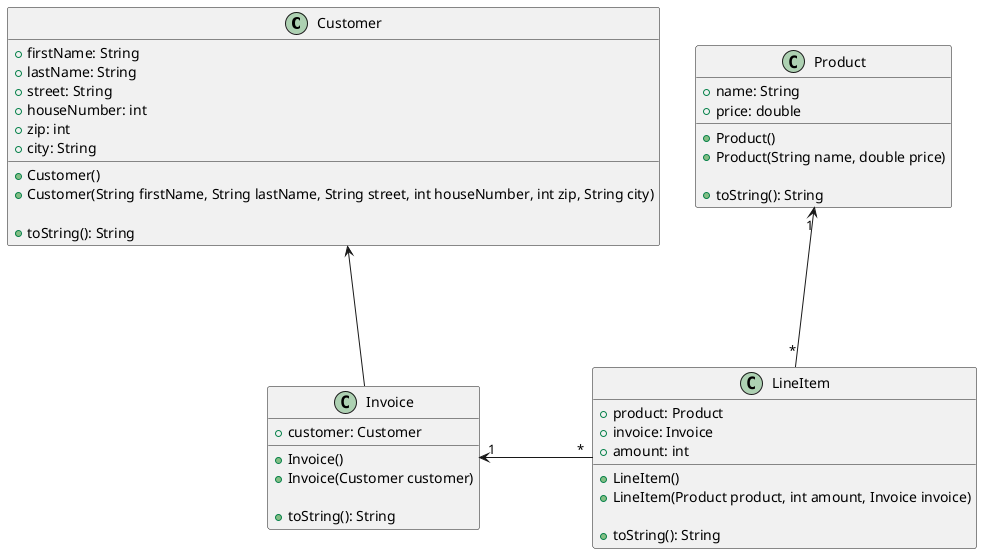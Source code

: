 @startuml

class Customer {
  + firstName: String
  + lastName: String
  + street: String
  + houseNumber: int
  + zip: int
  + city: String

  + Customer()
  + Customer(String firstName, String lastName, String street, int houseNumber, int zip, String city)

  + toString(): String
}

class Invoice {
  + customer: Customer

  + Invoice()
  + Invoice(Customer customer)

  + toString(): String
}

class Product {
  + name: String
  + price: double

  + Product()
  + Product(String name, double price)

  + toString(): String
}

class LineItem {
  + product: Product
  + invoice: Invoice
  + amount: int

  + LineItem()
  + LineItem(Product product, int amount, Invoice invoice)

  + toString(): String
}

Customer <-d-- Invoice

Invoice "1" <-r-- "*" LineItem

LineItem "*" -u--> "1" Product

@enduml
